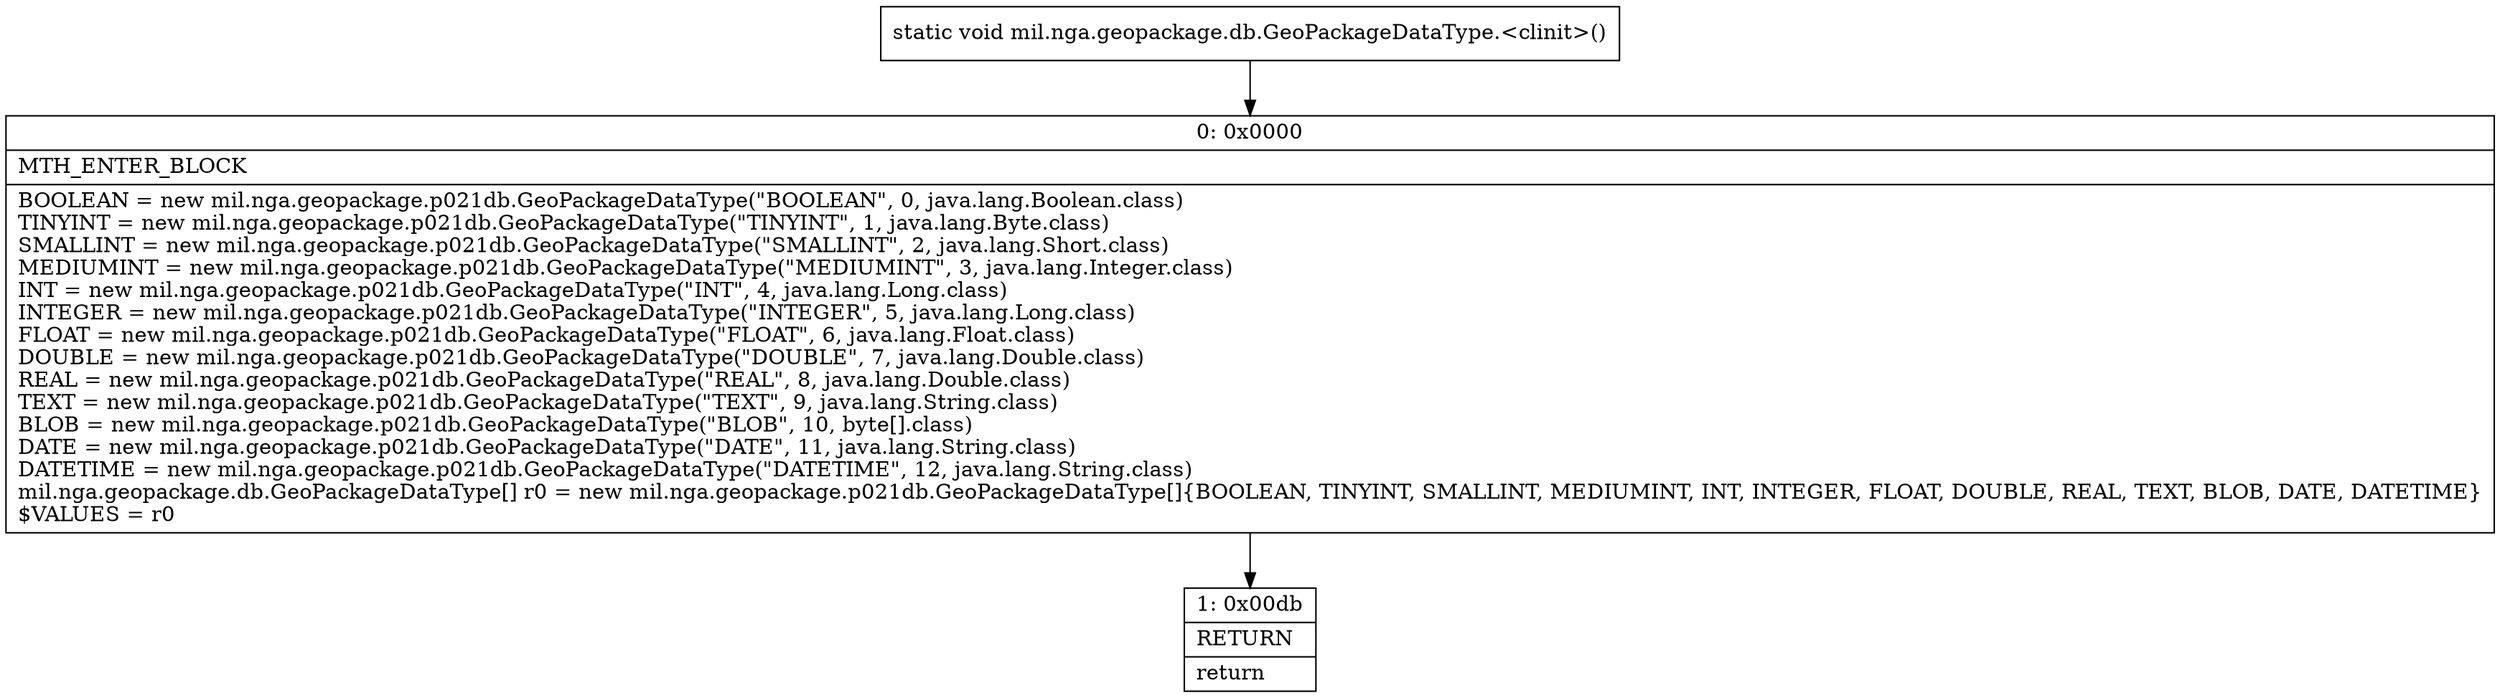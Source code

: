 digraph "CFG formil.nga.geopackage.db.GeoPackageDataType.\<clinit\>()V" {
Node_0 [shape=record,label="{0\:\ 0x0000|MTH_ENTER_BLOCK\l|BOOLEAN = new mil.nga.geopackage.p021db.GeoPackageDataType(\"BOOLEAN\", 0, java.lang.Boolean.class)\lTINYINT = new mil.nga.geopackage.p021db.GeoPackageDataType(\"TINYINT\", 1, java.lang.Byte.class)\lSMALLINT = new mil.nga.geopackage.p021db.GeoPackageDataType(\"SMALLINT\", 2, java.lang.Short.class)\lMEDIUMINT = new mil.nga.geopackage.p021db.GeoPackageDataType(\"MEDIUMINT\", 3, java.lang.Integer.class)\lINT = new mil.nga.geopackage.p021db.GeoPackageDataType(\"INT\", 4, java.lang.Long.class)\lINTEGER = new mil.nga.geopackage.p021db.GeoPackageDataType(\"INTEGER\", 5, java.lang.Long.class)\lFLOAT = new mil.nga.geopackage.p021db.GeoPackageDataType(\"FLOAT\", 6, java.lang.Float.class)\lDOUBLE = new mil.nga.geopackage.p021db.GeoPackageDataType(\"DOUBLE\", 7, java.lang.Double.class)\lREAL = new mil.nga.geopackage.p021db.GeoPackageDataType(\"REAL\", 8, java.lang.Double.class)\lTEXT = new mil.nga.geopackage.p021db.GeoPackageDataType(\"TEXT\", 9, java.lang.String.class)\lBLOB = new mil.nga.geopackage.p021db.GeoPackageDataType(\"BLOB\", 10, byte[].class)\lDATE = new mil.nga.geopackage.p021db.GeoPackageDataType(\"DATE\", 11, java.lang.String.class)\lDATETIME = new mil.nga.geopackage.p021db.GeoPackageDataType(\"DATETIME\", 12, java.lang.String.class)\lmil.nga.geopackage.db.GeoPackageDataType[] r0 = new mil.nga.geopackage.p021db.GeoPackageDataType[]\{BOOLEAN, TINYINT, SMALLINT, MEDIUMINT, INT, INTEGER, FLOAT, DOUBLE, REAL, TEXT, BLOB, DATE, DATETIME\}\l$VALUES = r0\l}"];
Node_1 [shape=record,label="{1\:\ 0x00db|RETURN\l|return\l}"];
MethodNode[shape=record,label="{static void mil.nga.geopackage.db.GeoPackageDataType.\<clinit\>() }"];
MethodNode -> Node_0;
Node_0 -> Node_1;
}


